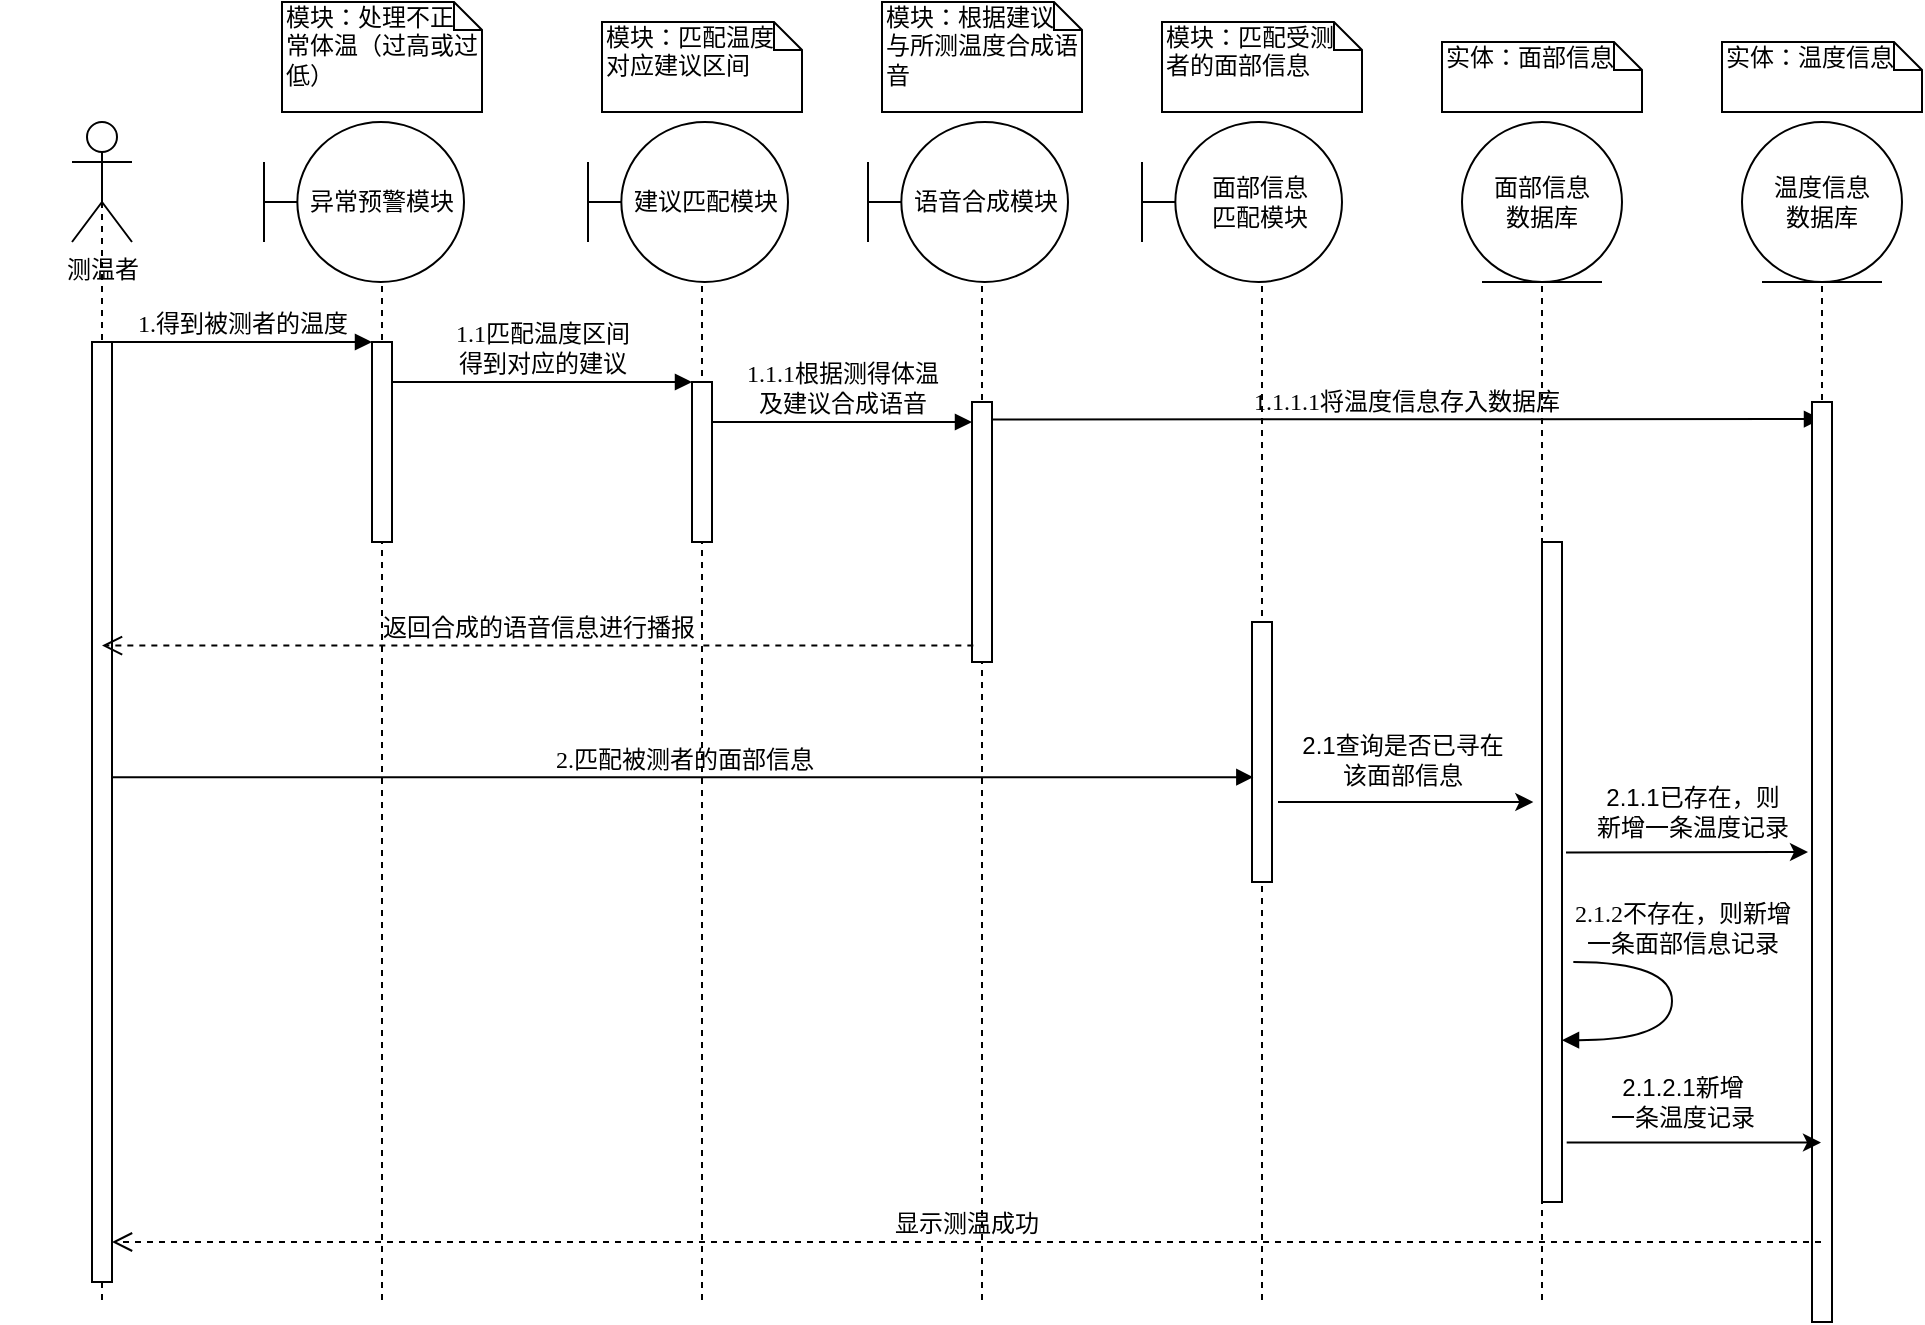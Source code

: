 <mxfile version="13.6.6" type="device"><diagram name="Page-1" id="13e1069c-82ec-6db2-03f1-153e76fe0fe0"><mxGraphModel dx="1296" dy="716" grid="1" gridSize="10" guides="1" tooltips="1" connect="1" arrows="1" fold="1" page="1" pageScale="1" pageWidth="1100" pageHeight="850" background="#ffffff" math="0" shadow="0"><root><mxCell id="0"/><mxCell id="1" parent="0"/><mxCell id="7baba1c4bc27f4b0-2" value="" style="shape=umlLifeline;perimeter=lifelinePerimeter;whiteSpace=wrap;html=1;container=1;collapsible=0;recursiveResize=0;outlineConnect=0;rounded=1;shadow=0;comic=0;labelBackgroundColor=none;strokeWidth=1;fontFamily=Verdana;fontSize=12;align=center;size=0;" parent="1" vertex="1"><mxGeometry x="240" y="80" width="100" height="580" as="geometry"/></mxCell><mxCell id="7baba1c4bc27f4b0-10" value="" style="html=1;points=[];perimeter=orthogonalPerimeter;rounded=0;shadow=0;comic=0;labelBackgroundColor=none;strokeWidth=1;fontFamily=Verdana;fontSize=12;align=center;" parent="7baba1c4bc27f4b0-2" vertex="1"><mxGeometry x="45" y="100" width="10" height="100" as="geometry"/></mxCell><mxCell id="7baba1c4bc27f4b0-3" value=":Object" style="shape=umlLifeline;perimeter=lifelinePerimeter;whiteSpace=wrap;html=1;container=1;collapsible=0;recursiveResize=0;outlineConnect=0;rounded=1;shadow=0;comic=0;labelBackgroundColor=none;strokeWidth=1;fontFamily=Verdana;fontSize=12;align=center;size=0;" parent="1" vertex="1"><mxGeometry x="400" y="80" width="100" height="580" as="geometry"/></mxCell><mxCell id="7baba1c4bc27f4b0-13" value="" style="html=1;points=[];perimeter=orthogonalPerimeter;rounded=0;shadow=0;comic=0;labelBackgroundColor=none;strokeWidth=1;fontFamily=Verdana;fontSize=12;align=center;" parent="7baba1c4bc27f4b0-3" vertex="1"><mxGeometry x="45" y="120" width="10" height="80" as="geometry"/></mxCell><mxCell id="7baba1c4bc27f4b0-4" value="" style="shape=umlLifeline;perimeter=lifelinePerimeter;whiteSpace=wrap;html=1;container=1;collapsible=0;recursiveResize=0;outlineConnect=0;rounded=1;shadow=0;comic=0;labelBackgroundColor=none;strokeWidth=1;fontFamily=Verdana;fontSize=12;align=center;size=0;" parent="1" vertex="1"><mxGeometry x="540" y="80" width="100" height="580" as="geometry"/></mxCell><mxCell id="7baba1c4bc27f4b0-5" value=":Object" style="shape=umlLifeline;perimeter=lifelinePerimeter;whiteSpace=wrap;html=1;container=1;collapsible=0;recursiveResize=0;outlineConnect=0;rounded=1;shadow=0;comic=0;labelBackgroundColor=none;strokeWidth=1;fontFamily=Verdana;fontSize=12;align=center;size=0;" parent="1" vertex="1"><mxGeometry x="680" y="80" width="100" height="580" as="geometry"/></mxCell><mxCell id="4yVlRczqz8Yv5qIrqQE_-6" value="面部信息&lt;br&gt;匹配模块" style="shape=umlBoundary;whiteSpace=wrap;html=1;" vertex="1" parent="7baba1c4bc27f4b0-5"><mxGeometry x="-10" y="-10" width="100" height="80" as="geometry"/></mxCell><mxCell id="7baba1c4bc27f4b0-6" value=":Object" style="shape=umlLifeline;perimeter=lifelinePerimeter;whiteSpace=wrap;html=1;container=1;collapsible=0;recursiveResize=0;outlineConnect=0;rounded=1;shadow=0;comic=0;labelBackgroundColor=none;strokeWidth=1;fontFamily=Verdana;fontSize=12;align=center;size=0;" parent="1" vertex="1"><mxGeometry x="820" y="80" width="100" height="580" as="geometry"/></mxCell><mxCell id="7baba1c4bc27f4b0-7" value=":Object" style="shape=umlLifeline;perimeter=lifelinePerimeter;whiteSpace=wrap;html=1;container=1;collapsible=0;recursiveResize=0;outlineConnect=0;rounded=1;shadow=0;comic=0;labelBackgroundColor=none;strokeWidth=1;fontFamily=Verdana;fontSize=12;align=center;size=0;" parent="1" vertex="1"><mxGeometry x="960" y="80" width="100" height="580" as="geometry"/></mxCell><mxCell id="7baba1c4bc27f4b0-8" value="" style="shape=umlLifeline;perimeter=lifelinePerimeter;whiteSpace=wrap;html=1;container=1;collapsible=0;recursiveResize=0;outlineConnect=0;rounded=1;shadow=0;comic=0;labelBackgroundColor=none;strokeWidth=1;fontFamily=Verdana;fontSize=12;align=center;size=0;" parent="1" vertex="1"><mxGeometry x="100" y="80" width="100" height="580" as="geometry"/></mxCell><mxCell id="7baba1c4bc27f4b0-9" value="" style="html=1;points=[];perimeter=orthogonalPerimeter;rounded=0;shadow=0;comic=0;labelBackgroundColor=none;strokeWidth=1;fontFamily=Verdana;fontSize=12;align=center;" parent="7baba1c4bc27f4b0-8" vertex="1"><mxGeometry x="45" y="100" width="10" height="470" as="geometry"/></mxCell><mxCell id="7baba1c4bc27f4b0-16" value="" style="html=1;points=[];perimeter=orthogonalPerimeter;rounded=0;shadow=0;comic=0;labelBackgroundColor=none;strokeWidth=1;fontFamily=Verdana;fontSize=12;align=center;" parent="1" vertex="1"><mxGeometry x="585" y="210" width="10" height="130" as="geometry"/></mxCell><mxCell id="7baba1c4bc27f4b0-17" value="1.1.1根据测得体温&lt;br&gt;及建议合成语音" style="html=1;verticalAlign=bottom;endArrow=block;labelBackgroundColor=none;fontFamily=Verdana;fontSize=12;edgeStyle=elbowEdgeStyle;elbow=vertical;" parent="1" source="7baba1c4bc27f4b0-13" target="7baba1c4bc27f4b0-16" edge="1"><mxGeometry relative="1" as="geometry"><mxPoint x="510" y="220" as="sourcePoint"/><Array as="points"><mxPoint x="460" y="220"/></Array></mxGeometry></mxCell><mxCell id="7baba1c4bc27f4b0-19" value="" style="html=1;points=[];perimeter=orthogonalPerimeter;rounded=0;shadow=0;comic=0;labelBackgroundColor=none;strokeWidth=1;fontFamily=Verdana;fontSize=12;align=center;" parent="1" vertex="1"><mxGeometry x="725" y="320" width="10" height="130" as="geometry"/></mxCell><mxCell id="7baba1c4bc27f4b0-20" value="1.1.1.1将温度信息存入数据库" style="html=1;verticalAlign=bottom;endArrow=block;labelBackgroundColor=none;fontFamily=Verdana;fontSize=12;edgeStyle=elbowEdgeStyle;elbow=vertical;exitX=0.984;exitY=0.067;exitDx=0;exitDy=0;exitPerimeter=0;" parent="1" source="7baba1c4bc27f4b0-16" target="7baba1c4bc27f4b0-7" edge="1"><mxGeometry relative="1" as="geometry"><mxPoint x="650" y="230" as="sourcePoint"/></mxGeometry></mxCell><mxCell id="7baba1c4bc27f4b0-23" value="2.匹配被测者的面部信息" style="html=1;verticalAlign=bottom;endArrow=block;labelBackgroundColor=none;fontFamily=Verdana;fontSize=12;entryX=0.067;entryY=0.597;entryDx=0;entryDy=0;entryPerimeter=0;" parent="1" source="7baba1c4bc27f4b0-9" target="7baba1c4bc27f4b0-19" edge="1"><mxGeometry relative="1" as="geometry"><mxPoint x="510" y="420" as="sourcePoint"/><mxPoint x="720" y="400" as="targetPoint"/></mxGeometry></mxCell><mxCell id="7baba1c4bc27f4b0-25" value="" style="html=1;points=[];perimeter=orthogonalPerimeter;rounded=0;shadow=0;comic=0;labelBackgroundColor=none;strokeColor=#000000;strokeWidth=1;fillColor=#FFFFFF;fontFamily=Verdana;fontSize=12;fontColor=#000000;align=center;" parent="1" vertex="1"><mxGeometry x="1005" y="210" width="10" height="460" as="geometry"/></mxCell><mxCell id="7baba1c4bc27f4b0-27" value="返回合成的语音信息进行播报" style="html=1;verticalAlign=bottom;endArrow=open;dashed=1;endSize=8;labelBackgroundColor=none;fontFamily=Verdana;fontSize=12;exitX=0.067;exitY=0.937;exitDx=0;exitDy=0;exitPerimeter=0;" parent="1" source="7baba1c4bc27f4b0-16" target="7baba1c4bc27f4b0-8" edge="1"><mxGeometry relative="1" as="geometry"><mxPoint x="930" y="416" as="targetPoint"/><mxPoint x="580" y="333" as="sourcePoint"/></mxGeometry></mxCell><mxCell id="7baba1c4bc27f4b0-28" value="" style="html=1;points=[];perimeter=orthogonalPerimeter;rounded=0;shadow=0;comic=0;labelBackgroundColor=none;strokeWidth=1;fontFamily=Verdana;fontSize=12;align=center;" parent="1" vertex="1"><mxGeometry x="870" y="280" width="10" height="330" as="geometry"/></mxCell><mxCell id="7baba1c4bc27f4b0-30" value="显示测温成功" style="html=1;verticalAlign=bottom;endArrow=open;dashed=1;endSize=8;labelBackgroundColor=none;fontFamily=Verdana;fontSize=12;edgeStyle=elbowEdgeStyle;elbow=vertical;" parent="1" source="7baba1c4bc27f4b0-7" target="7baba1c4bc27f4b0-9" edge="1"><mxGeometry relative="1" as="geometry"><mxPoint x="800" y="626" as="targetPoint"/><Array as="points"><mxPoint x="380" y="630"/><mxPoint x="570" y="600"/></Array></mxGeometry></mxCell><mxCell id="7baba1c4bc27f4b0-11" value="1.得到被测者的温度" style="html=1;verticalAlign=bottom;endArrow=block;entryX=0;entryY=0;labelBackgroundColor=none;fontFamily=Verdana;fontSize=12;edgeStyle=elbowEdgeStyle;elbow=vertical;" parent="1" source="7baba1c4bc27f4b0-9" target="7baba1c4bc27f4b0-10" edge="1"><mxGeometry relative="1" as="geometry"><mxPoint x="220" y="190" as="sourcePoint"/></mxGeometry></mxCell><mxCell id="7baba1c4bc27f4b0-14" value="1.1匹配温度区间&lt;br&gt;得到对应的建议" style="html=1;verticalAlign=bottom;endArrow=block;entryX=0;entryY=0;labelBackgroundColor=none;fontFamily=Verdana;fontSize=12;edgeStyle=elbowEdgeStyle;elbow=vertical;" parent="1" source="7baba1c4bc27f4b0-10" target="7baba1c4bc27f4b0-13" edge="1"><mxGeometry relative="1" as="geometry"><mxPoint x="370" y="200" as="sourcePoint"/></mxGeometry></mxCell><mxCell id="7baba1c4bc27f4b0-41" value="模块：处理不正&lt;br&gt;常体温（过高或过低）" style="shape=note;whiteSpace=wrap;html=1;size=14;verticalAlign=top;align=left;spacingTop=-6;rounded=0;shadow=0;comic=0;labelBackgroundColor=none;strokeWidth=1;fontFamily=Verdana;fontSize=12" parent="1" vertex="1"><mxGeometry x="240" y="10" width="100" height="55" as="geometry"/></mxCell><mxCell id="7baba1c4bc27f4b0-42" value="模块：匹配温度&lt;br&gt;对应建议区间" style="shape=note;whiteSpace=wrap;html=1;size=14;verticalAlign=top;align=left;spacingTop=-6;rounded=0;shadow=0;comic=0;labelBackgroundColor=none;strokeWidth=1;fontFamily=Verdana;fontSize=12" parent="1" vertex="1"><mxGeometry x="400" y="20" width="100" height="45" as="geometry"/></mxCell><mxCell id="7baba1c4bc27f4b0-43" value="模块：根据建议&lt;br&gt;与所测温度合成语音" style="shape=note;whiteSpace=wrap;html=1;size=14;verticalAlign=top;align=left;spacingTop=-6;rounded=0;shadow=0;comic=0;labelBackgroundColor=none;strokeWidth=1;fontFamily=Verdana;fontSize=12" parent="1" vertex="1"><mxGeometry x="540" y="10" width="100" height="55" as="geometry"/></mxCell><mxCell id="7baba1c4bc27f4b0-44" value="模块：匹配受测&lt;br&gt;者的面部信息" style="shape=note;whiteSpace=wrap;html=1;size=14;verticalAlign=top;align=left;spacingTop=-6;rounded=0;shadow=0;comic=0;labelBackgroundColor=none;strokeWidth=1;fontFamily=Verdana;fontSize=12" parent="1" vertex="1"><mxGeometry x="680" y="20" width="100" height="45" as="geometry"/></mxCell><mxCell id="7baba1c4bc27f4b0-45" value="实体：面部信息" style="shape=note;whiteSpace=wrap;html=1;size=14;verticalAlign=top;align=left;spacingTop=-6;rounded=0;shadow=0;comic=0;labelBackgroundColor=none;strokeWidth=1;fontFamily=Verdana;fontSize=12" parent="1" vertex="1"><mxGeometry x="820" y="30" width="100" height="35" as="geometry"/></mxCell><mxCell id="7baba1c4bc27f4b0-46" value="实体：温度信息" style="shape=note;whiteSpace=wrap;html=1;size=14;verticalAlign=top;align=left;spacingTop=-6;rounded=0;shadow=0;comic=0;labelBackgroundColor=none;strokeWidth=1;fontFamily=Verdana;fontSize=12" parent="1" vertex="1"><mxGeometry x="960" y="30" width="100" height="35" as="geometry"/></mxCell><mxCell id="4yVlRczqz8Yv5qIrqQE_-1" value="测温者" style="shape=umlActor;verticalLabelPosition=bottom;verticalAlign=top;html=1;outlineConnect=0;" vertex="1" parent="1"><mxGeometry x="135" y="70" width="30" height="60" as="geometry"/></mxCell><mxCell id="4yVlRczqz8Yv5qIrqQE_-2" value="异常预警模块" style="shape=umlBoundary;whiteSpace=wrap;html=1;" vertex="1" parent="1"><mxGeometry x="231" y="70" width="100" height="80" as="geometry"/></mxCell><mxCell id="4yVlRczqz8Yv5qIrqQE_-3" value="建议匹配模块" style="shape=umlBoundary;whiteSpace=wrap;html=1;" vertex="1" parent="1"><mxGeometry x="393" y="70" width="100" height="80" as="geometry"/></mxCell><mxCell id="4yVlRczqz8Yv5qIrqQE_-4" value="语音合成模块" style="shape=umlBoundary;whiteSpace=wrap;html=1;" vertex="1" parent="1"><mxGeometry x="533" y="70" width="100" height="80" as="geometry"/></mxCell><mxCell id="4yVlRczqz8Yv5qIrqQE_-5" value="面部信息&lt;br&gt;数据库" style="ellipse;shape=umlEntity;whiteSpace=wrap;html=1;" vertex="1" parent="1"><mxGeometry x="830" y="70" width="80" height="80" as="geometry"/></mxCell><mxCell id="4yVlRczqz8Yv5qIrqQE_-8" value="2.1查询是否已寻在&lt;br&gt;该面部信息" style="text;html=1;align=center;verticalAlign=middle;resizable=0;points=[];autosize=1;" vertex="1" parent="1"><mxGeometry x="740" y="374" width="120" height="30" as="geometry"/></mxCell><mxCell id="4yVlRczqz8Yv5qIrqQE_-10" value="温度信息&lt;br&gt;数据库" style="ellipse;shape=umlEntity;whiteSpace=wrap;html=1;" vertex="1" parent="1"><mxGeometry x="970" y="70" width="80" height="80" as="geometry"/></mxCell><mxCell id="4yVlRczqz8Yv5qIrqQE_-11" value="" style="endArrow=classic;html=1;exitX=0.9;exitY=0.552;exitDx=0;exitDy=0;exitPerimeter=0;" edge="1" parent="1"><mxGeometry width="50" height="50" relative="1" as="geometry"><mxPoint x="882" y="435.28" as="sourcePoint"/><mxPoint x="1003" y="435" as="targetPoint"/></mxGeometry></mxCell><mxCell id="4yVlRczqz8Yv5qIrqQE_-12" value="2.1.1已存在，则&lt;br&gt;新增一条温度记录" style="text;html=1;align=center;verticalAlign=middle;resizable=0;points=[];autosize=1;" vertex="1" parent="1"><mxGeometry x="890" y="400" width="110" height="30" as="geometry"/></mxCell><mxCell id="4yVlRczqz8Yv5qIrqQE_-13" value="2.1.2不存在，则新增&lt;br&gt;一条面部信息记录" style="html=1;verticalAlign=bottom;endArrow=block;labelBackgroundColor=none;fontFamily=Verdana;fontSize=12;elbow=vertical;edgeStyle=orthogonalEdgeStyle;curved=1;exitX=1.066;exitY=0.713;exitPerimeter=0;" edge="1" parent="1"><mxGeometry x="-0.312" y="-5" relative="1" as="geometry"><mxPoint x="885.66" y="490.01" as="sourcePoint"/><mxPoint x="880" y="529.1" as="targetPoint"/><Array as="points"><mxPoint x="935" y="490.1"/><mxPoint x="935" y="529.1"/></Array><mxPoint x="10" as="offset"/></mxGeometry></mxCell><mxCell id="4yVlRczqz8Yv5qIrqQE_-14" value="" style="endArrow=classic;html=1;exitX=1.234;exitY=0.91;exitDx=0;exitDy=0;exitPerimeter=0;" edge="1" parent="1" source="7baba1c4bc27f4b0-28" target="7baba1c4bc27f4b0-7"><mxGeometry width="50" height="50" relative="1" as="geometry"><mxPoint x="880" y="600" as="sourcePoint"/><mxPoint x="930" y="550" as="targetPoint"/></mxGeometry></mxCell><mxCell id="4yVlRczqz8Yv5qIrqQE_-15" value="2.1.2.1新增&lt;br&gt;一条温度记录" style="text;html=1;align=center;verticalAlign=middle;resizable=0;points=[];autosize=1;" vertex="1" parent="1"><mxGeometry x="895" y="545" width="90" height="30" as="geometry"/></mxCell><mxCell id="4yVlRczqz8Yv5qIrqQE_-19" value="" style="endArrow=classic;html=1;entryX=-0.433;entryY=0.394;entryDx=0;entryDy=0;entryPerimeter=0;" edge="1" parent="1" target="7baba1c4bc27f4b0-28"><mxGeometry width="50" height="50" relative="1" as="geometry"><mxPoint x="738" y="410" as="sourcePoint"/><mxPoint x="780" y="400" as="targetPoint"/></mxGeometry></mxCell></root></mxGraphModel></diagram></mxfile>